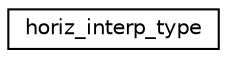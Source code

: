 digraph "Graphical Class Hierarchy"
{
 // INTERACTIVE_SVG=YES
 // LATEX_PDF_SIZE
  edge [fontname="Helvetica",fontsize="10",labelfontname="Helvetica",labelfontsize="10"];
  node [fontname="Helvetica",fontsize="10",shape=record];
  rankdir="LR";
  Node0 [label="horiz_interp_type",height=0.2,width=0.4,color="black", fillcolor="white", style="filled",URL="$structhoriz__interp__type__mod_1_1horiz__interp__type.html",tooltip=" "];
}
